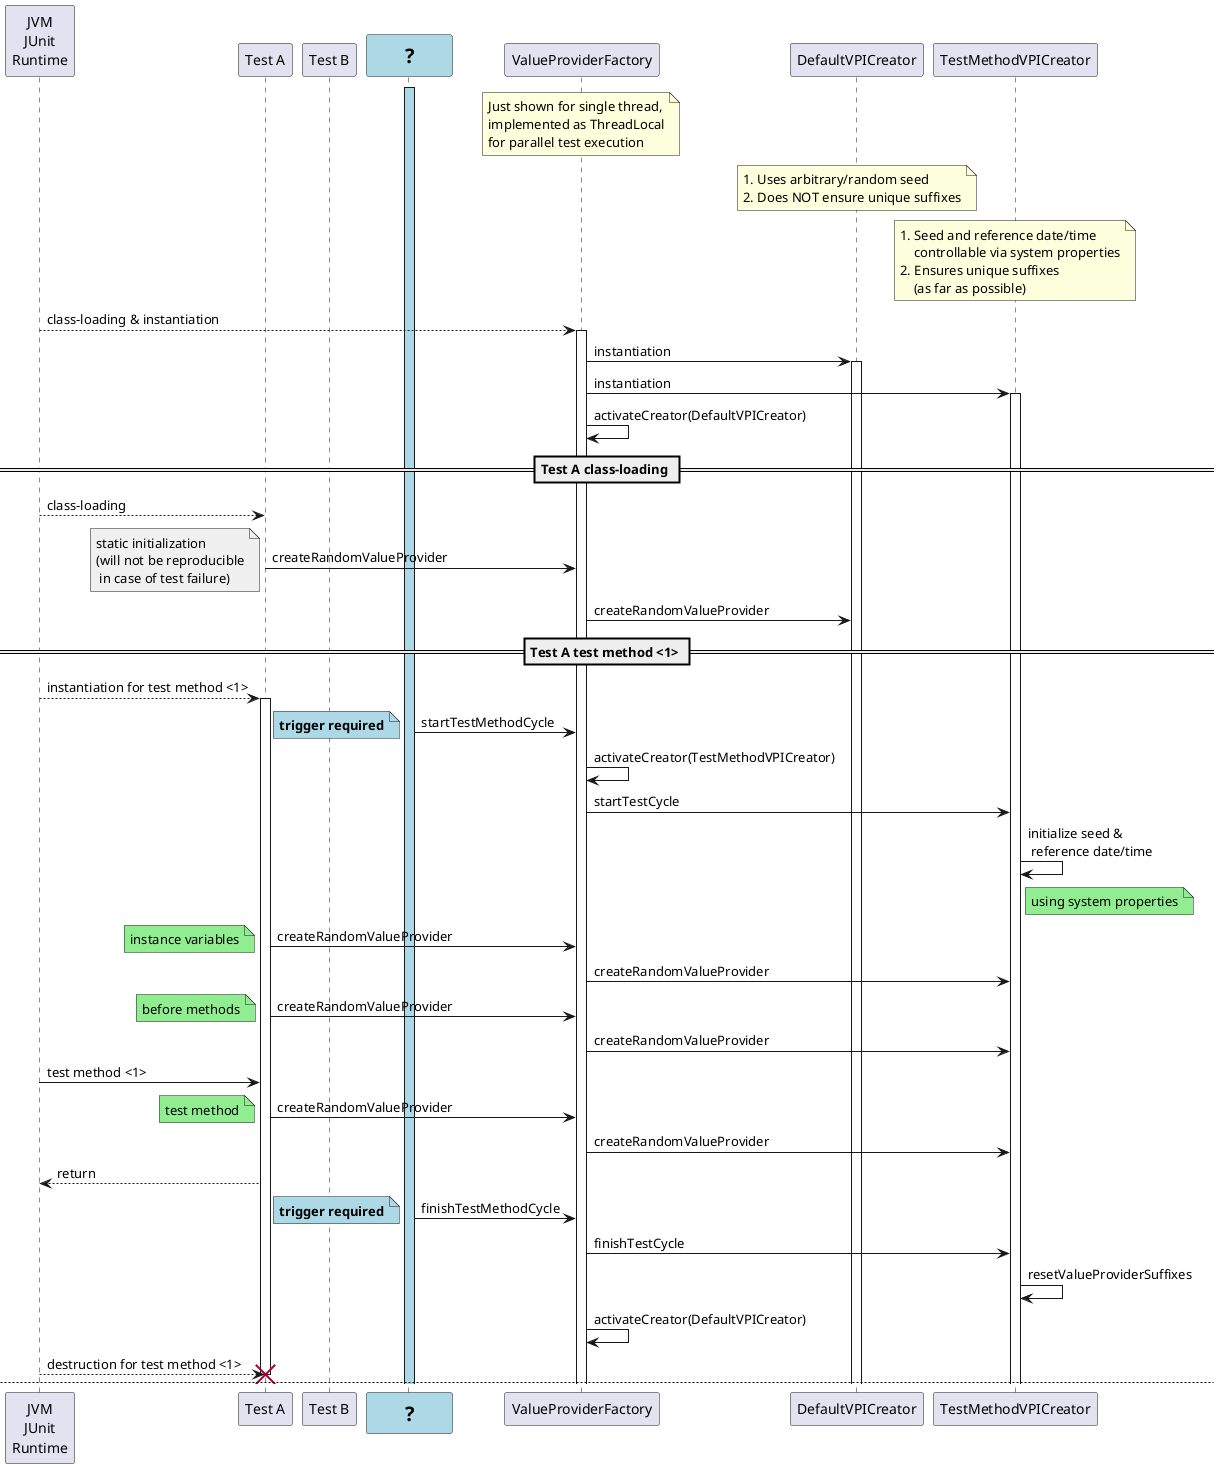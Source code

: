 @startuml
participant "JVM\nJUnit\nRuntime" as JVM
participant "Test A" as T_A
participant "Test B" as T_B

participant "<b><size:20>      ?      </size></b>" as TBI #lightblue
activate TBI #lightblue
participant "ValueProviderFactory" as VPF
note over VPF: Just shown for single thread,\nimplemented as ThreadLocal\nfor parallel test execution
participant "DefaultVPICreator" as D_VPC
note over D_VPC: 1. Uses arbitrary/random seed\n2. Does NOT ensure unique suffixes
participant "TestMethodVPICreator" as M_VPC
note over M_VPC: 1. Seed and reference date/time\n    controllable via system properties\n2. Ensures unique suffixes\n    (as far as possible)

JVM --> VPF : class-loading & instantiation
activate VPF
VPF -> D_VPC : instantiation
activate D_VPC
VPF -> M_VPC : instantiation
activate M_VPC
VPF -> VPF : activateCreator(DefaultVPICreator)

== Test A class-loading ==
JVM --> T_A : class-loading
T_A -> VPF : createRandomValueProvider
note left #F0F0F0: static initialization\n(will not be reproducible\n in case of test failure)
VPF -> D_VPC : createRandomValueProvider

== Test A test method <1> ==
JVM --> T_A : instantiation for test method <1>
activate T_A

TBI -> VPF : startTestMethodCycle
note left #lightblue : <b>trigger required</b>
VPF -> VPF : activateCreator(TestMethodVPICreator)
VPF -> M_VPC : startTestCycle
M_VPC -> M_VPC : initialize seed &\n reference date/time
note right of M_VPC #lightgreen: using system properties

T_A -> VPF : createRandomValueProvider
note left #lightgreen: instance variables
VPF -> M_VPC : createRandomValueProvider

T_A -> VPF : createRandomValueProvider
note left #lightgreen: before methods
VPF -> M_VPC : createRandomValueProvider

JVM -> T_A : test method <1> 
T_A -> VPF : createRandomValueProvider
note left #lightgreen: test method
VPF -> M_VPC : createRandomValueProvider

T_A --> JVM : return
TBI -> VPF : finishTestMethodCycle
note left #lightblue : <b>trigger required</b>
VPF -> M_VPC : finishTestCycle
M_VPC -> M_VPC : resetValueProviderSuffixes
VPF -> VPF : activateCreator(DefaultVPICreator)

JVM --> T_A : destruction for test method <1>
destroy T_A
newpage

== Test A test method <2> ==
JVM --> T_A : instantiation for test method <2>
activate T_A

TBI -> VPF : startTestMethodCycle
note left #lightblue : <b>trigger required</b>
VPF -> VPF : activateCreator(TestMethodVPICreator)
VPF -> M_VPC : startTestCycle
M_VPC -> M_VPC : initialize seed &\n reference date/time
note right of M_VPC #lightgreen: using system properties

T_A -> VPF : createRandomValueProvider
note left #lightgreen: instance variables
VPF -> M_VPC : createRandomValueProvider

T_A -> VPF : createRandomValueProvider
note left #lightgreen: before methods
VPF -> M_VPC : createRandomValueProvider

JVM -> T_A : test method <2> 
T_A -> VPF : createRandomValueProvider
note left #lightgreen: test method
VPF -> M_VPC : createRandomValueProvider

T_A --> JVM : return
TBI -> VPF : finishTestMethodCycle
note left #lightblue : <b>trigger required</b>
VPF -> M_VPC : finishTestCycle
M_VPC -> M_VPC : resetValueProviderSuffixes
VPF -> VPF : activateCreator(DefaultVPICreator)

JVM --> T_A : destruction for test method <2>
destroy T_A
newpage

== Test B class-loading ==
JVM --> T_B : class-loading
T_B -> VPF : createRandomValueProvider
note left #F0F0F0: static initialization\n(will not be reproducible\n in case of test failure)
VPF -> D_VPC : createRandomValueProvider

== Test B test method <1> ==
JVM -> T_B : instantiation for test method <1> 
activate T_B

TBI -> VPF : startTestMethodCycle
note left #lightblue : <b>trigger required</b>
VPF -> VPF : activateCreator(TestMethodVPICreator)
VPF -> M_VPC : startTestCycle
M_VPC -> M_VPC : initialize seed &\n reference date/time
note right of M_VPC #lightgreen: using system properties

T_B -> VPF : createRandomValueProvider
note left #lightgreen: instance variables
VPF -> M_VPC : createRandomValueProvider

... continued as shown above for Test A ...

@enduml